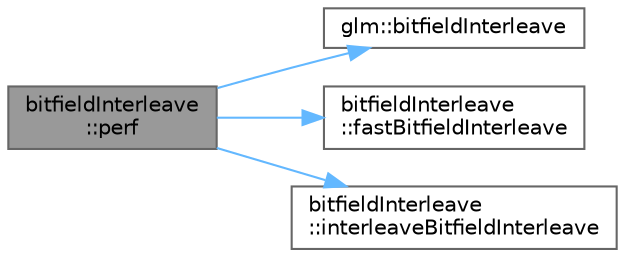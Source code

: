 digraph "bitfieldInterleave::perf"
{
 // LATEX_PDF_SIZE
  bgcolor="transparent";
  edge [fontname=Helvetica,fontsize=10,labelfontname=Helvetica,labelfontsize=10];
  node [fontname=Helvetica,fontsize=10,shape=box,height=0.2,width=0.4];
  rankdir="LR";
  Node1 [id="Node000001",label="bitfieldInterleave\l::perf",height=0.2,width=0.4,color="gray40", fillcolor="grey60", style="filled", fontcolor="black",tooltip=" "];
  Node1 -> Node2 [id="edge1_Node000001_Node000002",color="steelblue1",style="solid",tooltip=" "];
  Node2 [id="Node000002",label="glm::bitfieldInterleave",height=0.2,width=0.4,color="grey40", fillcolor="white", style="filled",URL="$group__gtc__bitfield.html#ga479134317bc95d99f2b2e235d3db287b",tooltip=" "];
  Node1 -> Node3 [id="edge2_Node000001_Node000003",color="steelblue1",style="solid",tooltip=" "];
  Node3 [id="Node000003",label="bitfieldInterleave\l::fastBitfieldInterleave",height=0.2,width=0.4,color="grey40", fillcolor="white", style="filled",URL="$namespacebitfield_interleave.html#a05f1d5af3723697fdc759a1fc97d7973",tooltip=" "];
  Node1 -> Node4 [id="edge3_Node000001_Node000004",color="steelblue1",style="solid",tooltip=" "];
  Node4 [id="Node000004",label="bitfieldInterleave\l::interleaveBitfieldInterleave",height=0.2,width=0.4,color="grey40", fillcolor="white", style="filled",URL="$namespacebitfield_interleave.html#a2622124f53b68949ae8efd1d6f7574f3",tooltip=" "];
}
